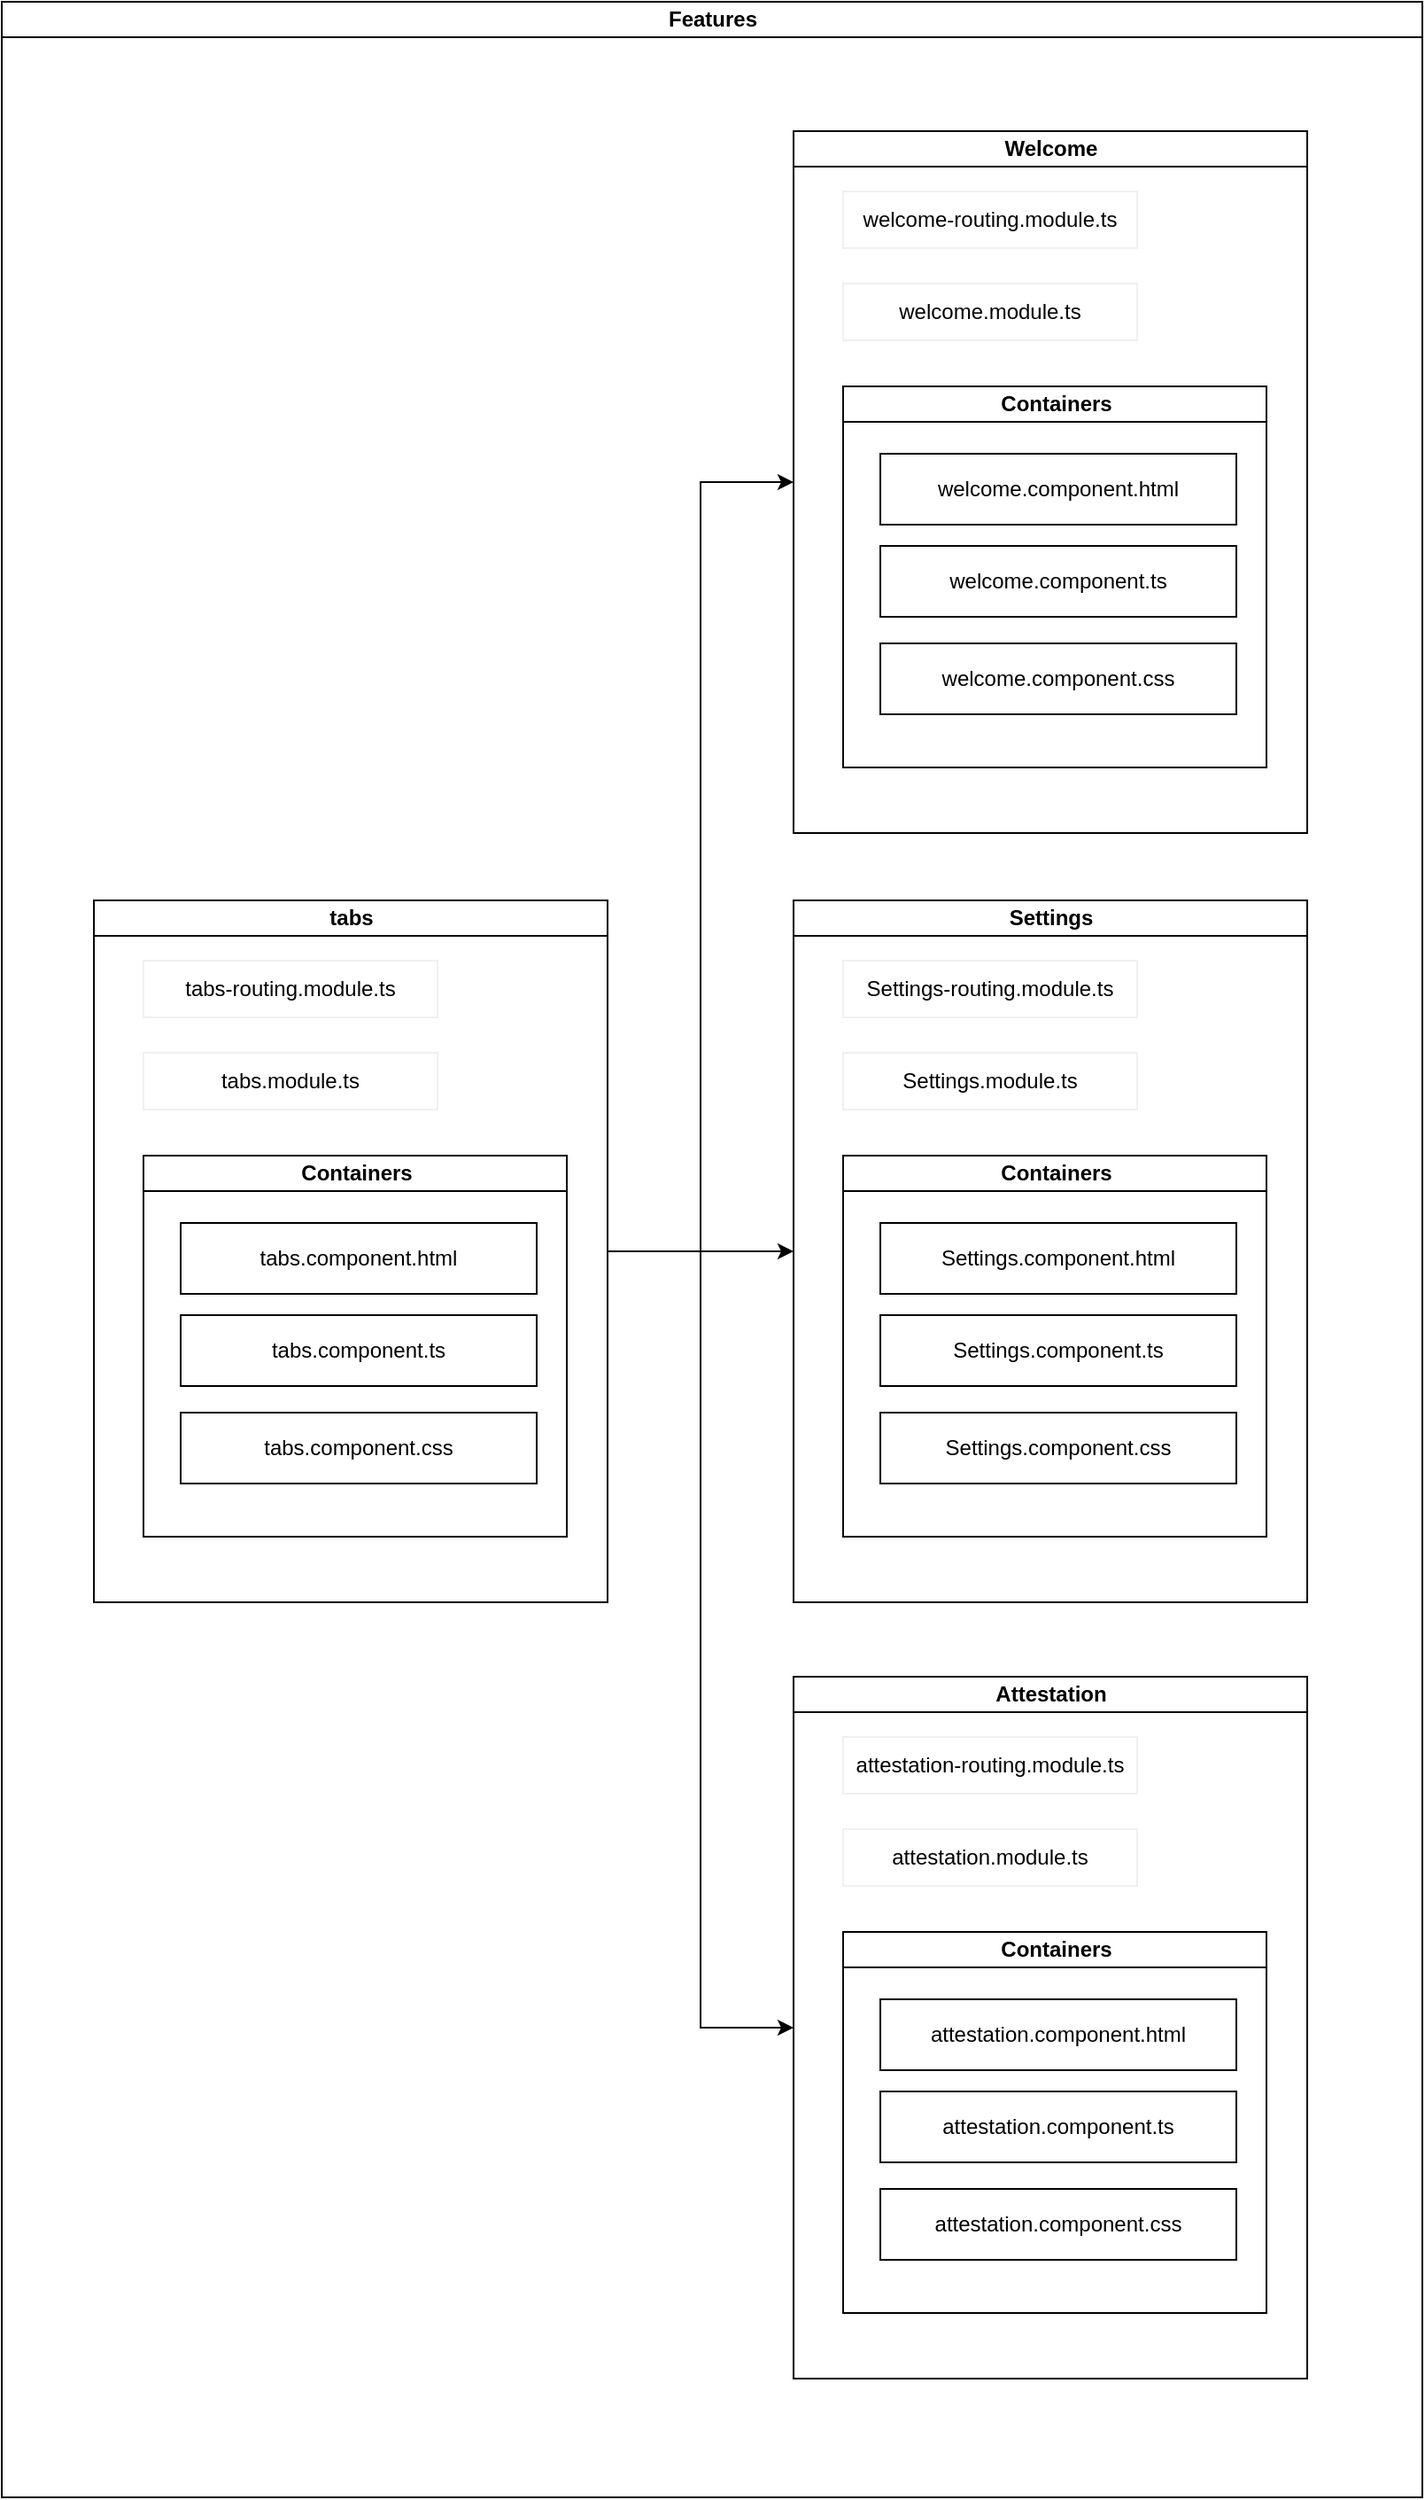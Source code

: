 <mxfile version="13.10.0" type="embed">
    <diagram id="_We_MvTQ2Kez05CE6lf8" name="Page-1">
        <mxGraphModel dx="1593" dy="306" grid="0" gridSize="10" guides="1" tooltips="1" connect="1" arrows="1" fold="1" page="0" pageScale="1" pageWidth="827" pageHeight="1169" background="none" math="0" shadow="0">
            <root>
                <mxCell id="0"/>
                <mxCell id="1" parent="0"/>
                <mxCell id="5" value="Features" style="swimlane;html=1;startSize=20;horizontal=1;containerType=tree;swimlaneFillColor=none;gradientColor=#ffffff;" parent="1" vertex="1">
                    <mxGeometry x="-388" y="519" width="802" height="1408" as="geometry"/>
                </mxCell>
                <mxCell id="60" value="Welcome" style="swimlane;html=1;startSize=20;horizontal=1;containerType=tree;fillColor=none;" parent="5" vertex="1">
                    <mxGeometry x="447" y="73" width="290" height="396" as="geometry"/>
                </mxCell>
                <mxCell id="74" value="Containers" style="swimlane;html=1;startSize=20;horizontal=1;containerType=tree;swimlaneFillColor=none;fillColor=none;" parent="60" vertex="1">
                    <mxGeometry x="28" y="144" width="239" height="215" as="geometry"/>
                </mxCell>
                <mxCell id="76" value="welcome.component.html" style="whiteSpace=wrap;html=1;treeFolding=1;treeMoving=1;newEdgeStyle={&quot;edgeStyle&quot;:&quot;elbowEdgeStyle&quot;,&quot;startArrow&quot;:&quot;none&quot;,&quot;endArrow&quot;:&quot;none&quot;};" parent="74" vertex="1">
                    <mxGeometry x="21" y="38" width="201" height="40" as="geometry"/>
                </mxCell>
                <mxCell id="83" value="welcome.component.ts" style="whiteSpace=wrap;html=1;treeFolding=1;treeMoving=1;newEdgeStyle={&quot;edgeStyle&quot;:&quot;elbowEdgeStyle&quot;,&quot;startArrow&quot;:&quot;none&quot;,&quot;endArrow&quot;:&quot;none&quot;};" parent="74" vertex="1">
                    <mxGeometry x="21" y="90" width="201" height="40" as="geometry"/>
                </mxCell>
                <mxCell id="82" value="welcome.component.css" style="whiteSpace=wrap;html=1;treeFolding=1;treeMoving=1;newEdgeStyle={&quot;edgeStyle&quot;:&quot;elbowEdgeStyle&quot;,&quot;startArrow&quot;:&quot;none&quot;,&quot;endArrow&quot;:&quot;none&quot;};" parent="74" vertex="1">
                    <mxGeometry x="21" y="145" width="201" height="40" as="geometry"/>
                </mxCell>
                <mxCell id="79" value="welcome-routing.module.ts" style="rounded=0;whiteSpace=wrap;html=1;strokeColor=#f0f0f0;fillColor=none;gradientColor=none;" parent="60" vertex="1">
                    <mxGeometry x="28" y="34" width="166" height="32" as="geometry"/>
                </mxCell>
                <mxCell id="80" value="welcome.module.ts" style="rounded=0;whiteSpace=wrap;html=1;strokeColor=#f0f0f0;fillColor=none;gradientColor=none;" parent="60" vertex="1">
                    <mxGeometry x="28" y="86" width="166" height="32" as="geometry"/>
                </mxCell>
                <mxCell id="84" value="Attestation" style="swimlane;html=1;startSize=20;horizontal=1;containerType=tree;fillColor=none;" parent="5" vertex="1">
                    <mxGeometry x="447" y="945" width="290" height="396" as="geometry"/>
                </mxCell>
                <mxCell id="85" value="Containers" style="swimlane;html=1;startSize=20;horizontal=1;containerType=tree;swimlaneFillColor=none;fillColor=none;" parent="84" vertex="1">
                    <mxGeometry x="28" y="144" width="239" height="215" as="geometry"/>
                </mxCell>
                <mxCell id="86" value="attestation.component.html" style="whiteSpace=wrap;html=1;treeFolding=1;treeMoving=1;newEdgeStyle={&quot;edgeStyle&quot;:&quot;elbowEdgeStyle&quot;,&quot;startArrow&quot;:&quot;none&quot;,&quot;endArrow&quot;:&quot;none&quot;};" parent="85" vertex="1">
                    <mxGeometry x="21" y="38" width="201" height="40" as="geometry"/>
                </mxCell>
                <mxCell id="87" value="attestation.component.ts" style="whiteSpace=wrap;html=1;treeFolding=1;treeMoving=1;newEdgeStyle={&quot;edgeStyle&quot;:&quot;elbowEdgeStyle&quot;,&quot;startArrow&quot;:&quot;none&quot;,&quot;endArrow&quot;:&quot;none&quot;};" parent="85" vertex="1">
                    <mxGeometry x="21" y="90" width="201" height="40" as="geometry"/>
                </mxCell>
                <mxCell id="88" value="attestation.component.css" style="whiteSpace=wrap;html=1;treeFolding=1;treeMoving=1;newEdgeStyle={&quot;edgeStyle&quot;:&quot;elbowEdgeStyle&quot;,&quot;startArrow&quot;:&quot;none&quot;,&quot;endArrow&quot;:&quot;none&quot;};" parent="85" vertex="1">
                    <mxGeometry x="21" y="145" width="201" height="40" as="geometry"/>
                </mxCell>
                <mxCell id="89" value="attestation-routing.module.ts" style="rounded=0;whiteSpace=wrap;html=1;strokeColor=#f0f0f0;fillColor=none;gradientColor=none;" parent="84" vertex="1">
                    <mxGeometry x="28" y="34" width="166" height="32" as="geometry"/>
                </mxCell>
                <mxCell id="90" value="attestation.module.ts" style="rounded=0;whiteSpace=wrap;html=1;strokeColor=#f0f0f0;fillColor=none;gradientColor=none;" parent="84" vertex="1">
                    <mxGeometry x="28" y="86" width="166" height="32" as="geometry"/>
                </mxCell>
                <mxCell id="91" value="Settings" style="swimlane;html=1;startSize=20;horizontal=1;containerType=tree;fillColor=none;" parent="5" vertex="1">
                    <mxGeometry x="447" y="507" width="290" height="396" as="geometry"/>
                </mxCell>
                <mxCell id="92" value="Containers" style="swimlane;html=1;startSize=20;horizontal=1;containerType=tree;swimlaneFillColor=none;fillColor=none;" parent="91" vertex="1">
                    <mxGeometry x="28" y="144" width="239" height="215" as="geometry"/>
                </mxCell>
                <mxCell id="93" value="Settings.component.html" style="whiteSpace=wrap;html=1;treeFolding=1;treeMoving=1;newEdgeStyle={&quot;edgeStyle&quot;:&quot;elbowEdgeStyle&quot;,&quot;startArrow&quot;:&quot;none&quot;,&quot;endArrow&quot;:&quot;none&quot;};" parent="92" vertex="1">
                    <mxGeometry x="21" y="38" width="201" height="40" as="geometry"/>
                </mxCell>
                <mxCell id="94" value="Settings.component.ts" style="whiteSpace=wrap;html=1;treeFolding=1;treeMoving=1;newEdgeStyle={&quot;edgeStyle&quot;:&quot;elbowEdgeStyle&quot;,&quot;startArrow&quot;:&quot;none&quot;,&quot;endArrow&quot;:&quot;none&quot;};" parent="92" vertex="1">
                    <mxGeometry x="21" y="90" width="201" height="40" as="geometry"/>
                </mxCell>
                <mxCell id="95" value="Settings.component.css" style="whiteSpace=wrap;html=1;treeFolding=1;treeMoving=1;newEdgeStyle={&quot;edgeStyle&quot;:&quot;elbowEdgeStyle&quot;,&quot;startArrow&quot;:&quot;none&quot;,&quot;endArrow&quot;:&quot;none&quot;};" parent="92" vertex="1">
                    <mxGeometry x="21" y="145" width="201" height="40" as="geometry"/>
                </mxCell>
                <mxCell id="96" value="Settings-routing.module.ts" style="rounded=0;whiteSpace=wrap;html=1;strokeColor=#f0f0f0;fillColor=none;gradientColor=none;" parent="91" vertex="1">
                    <mxGeometry x="28" y="34" width="166" height="32" as="geometry"/>
                </mxCell>
                <mxCell id="97" value="Settings.module.ts" style="rounded=0;whiteSpace=wrap;html=1;strokeColor=#f0f0f0;fillColor=none;gradientColor=none;" parent="91" vertex="1">
                    <mxGeometry x="28" y="86" width="166" height="32" as="geometry"/>
                </mxCell>
                <mxCell id="118" style="edgeStyle=orthogonalEdgeStyle;rounded=0;orthogonalLoop=1;jettySize=auto;html=1;exitX=1;exitY=0.5;exitDx=0;exitDy=0;entryX=0;entryY=0.5;entryDx=0;entryDy=0;" parent="5" source="103" target="91" edge="1">
                    <mxGeometry relative="1" as="geometry"/>
                </mxCell>
                <mxCell id="119" style="edgeStyle=orthogonalEdgeStyle;rounded=0;orthogonalLoop=1;jettySize=auto;html=1;entryX=0;entryY=0.5;entryDx=0;entryDy=0;" parent="5" source="103" target="60" edge="1">
                    <mxGeometry relative="1" as="geometry"/>
                </mxCell>
                <mxCell id="120" style="edgeStyle=orthogonalEdgeStyle;rounded=0;orthogonalLoop=1;jettySize=auto;html=1;entryX=0;entryY=0.5;entryDx=0;entryDy=0;" parent="5" source="103" target="84" edge="1">
                    <mxGeometry relative="1" as="geometry"/>
                </mxCell>
                <mxCell id="103" value="tabs" style="swimlane;html=1;startSize=20;horizontal=1;containerType=tree;fillColor=none;" parent="5" vertex="1">
                    <mxGeometry x="52" y="507" width="290" height="396" as="geometry"/>
                </mxCell>
                <mxCell id="104" value="Containers" style="swimlane;html=1;startSize=20;horizontal=1;containerType=tree;swimlaneFillColor=none;fillColor=none;" parent="103" vertex="1">
                    <mxGeometry x="28" y="144" width="239" height="215" as="geometry"/>
                </mxCell>
                <mxCell id="105" value="tabs.component.html" style="whiteSpace=wrap;html=1;treeFolding=1;treeMoving=1;newEdgeStyle={&quot;edgeStyle&quot;:&quot;elbowEdgeStyle&quot;,&quot;startArrow&quot;:&quot;none&quot;,&quot;endArrow&quot;:&quot;none&quot;};" parent="104" vertex="1">
                    <mxGeometry x="21" y="38" width="201" height="40" as="geometry"/>
                </mxCell>
                <mxCell id="106" value="tabs.component.ts" style="whiteSpace=wrap;html=1;treeFolding=1;treeMoving=1;newEdgeStyle={&quot;edgeStyle&quot;:&quot;elbowEdgeStyle&quot;,&quot;startArrow&quot;:&quot;none&quot;,&quot;endArrow&quot;:&quot;none&quot;};" parent="104" vertex="1">
                    <mxGeometry x="21" y="90" width="201" height="40" as="geometry"/>
                </mxCell>
                <mxCell id="107" value="tabs.component.css" style="whiteSpace=wrap;html=1;treeFolding=1;treeMoving=1;newEdgeStyle={&quot;edgeStyle&quot;:&quot;elbowEdgeStyle&quot;,&quot;startArrow&quot;:&quot;none&quot;,&quot;endArrow&quot;:&quot;none&quot;};" parent="104" vertex="1">
                    <mxGeometry x="21" y="145" width="201" height="40" as="geometry"/>
                </mxCell>
                <mxCell id="108" value="tabs-routing.module.ts" style="rounded=0;whiteSpace=wrap;html=1;strokeColor=#f0f0f0;fillColor=none;gradientColor=none;" parent="103" vertex="1">
                    <mxGeometry x="28" y="34" width="166" height="32" as="geometry"/>
                </mxCell>
                <mxCell id="109" value="tabs.module.ts" style="rounded=0;whiteSpace=wrap;html=1;strokeColor=#f0f0f0;fillColor=none;gradientColor=none;" parent="103" vertex="1">
                    <mxGeometry x="28" y="86" width="166" height="32" as="geometry"/>
                </mxCell>
            </root>
        </mxGraphModel>
    </diagram>
</mxfile>
